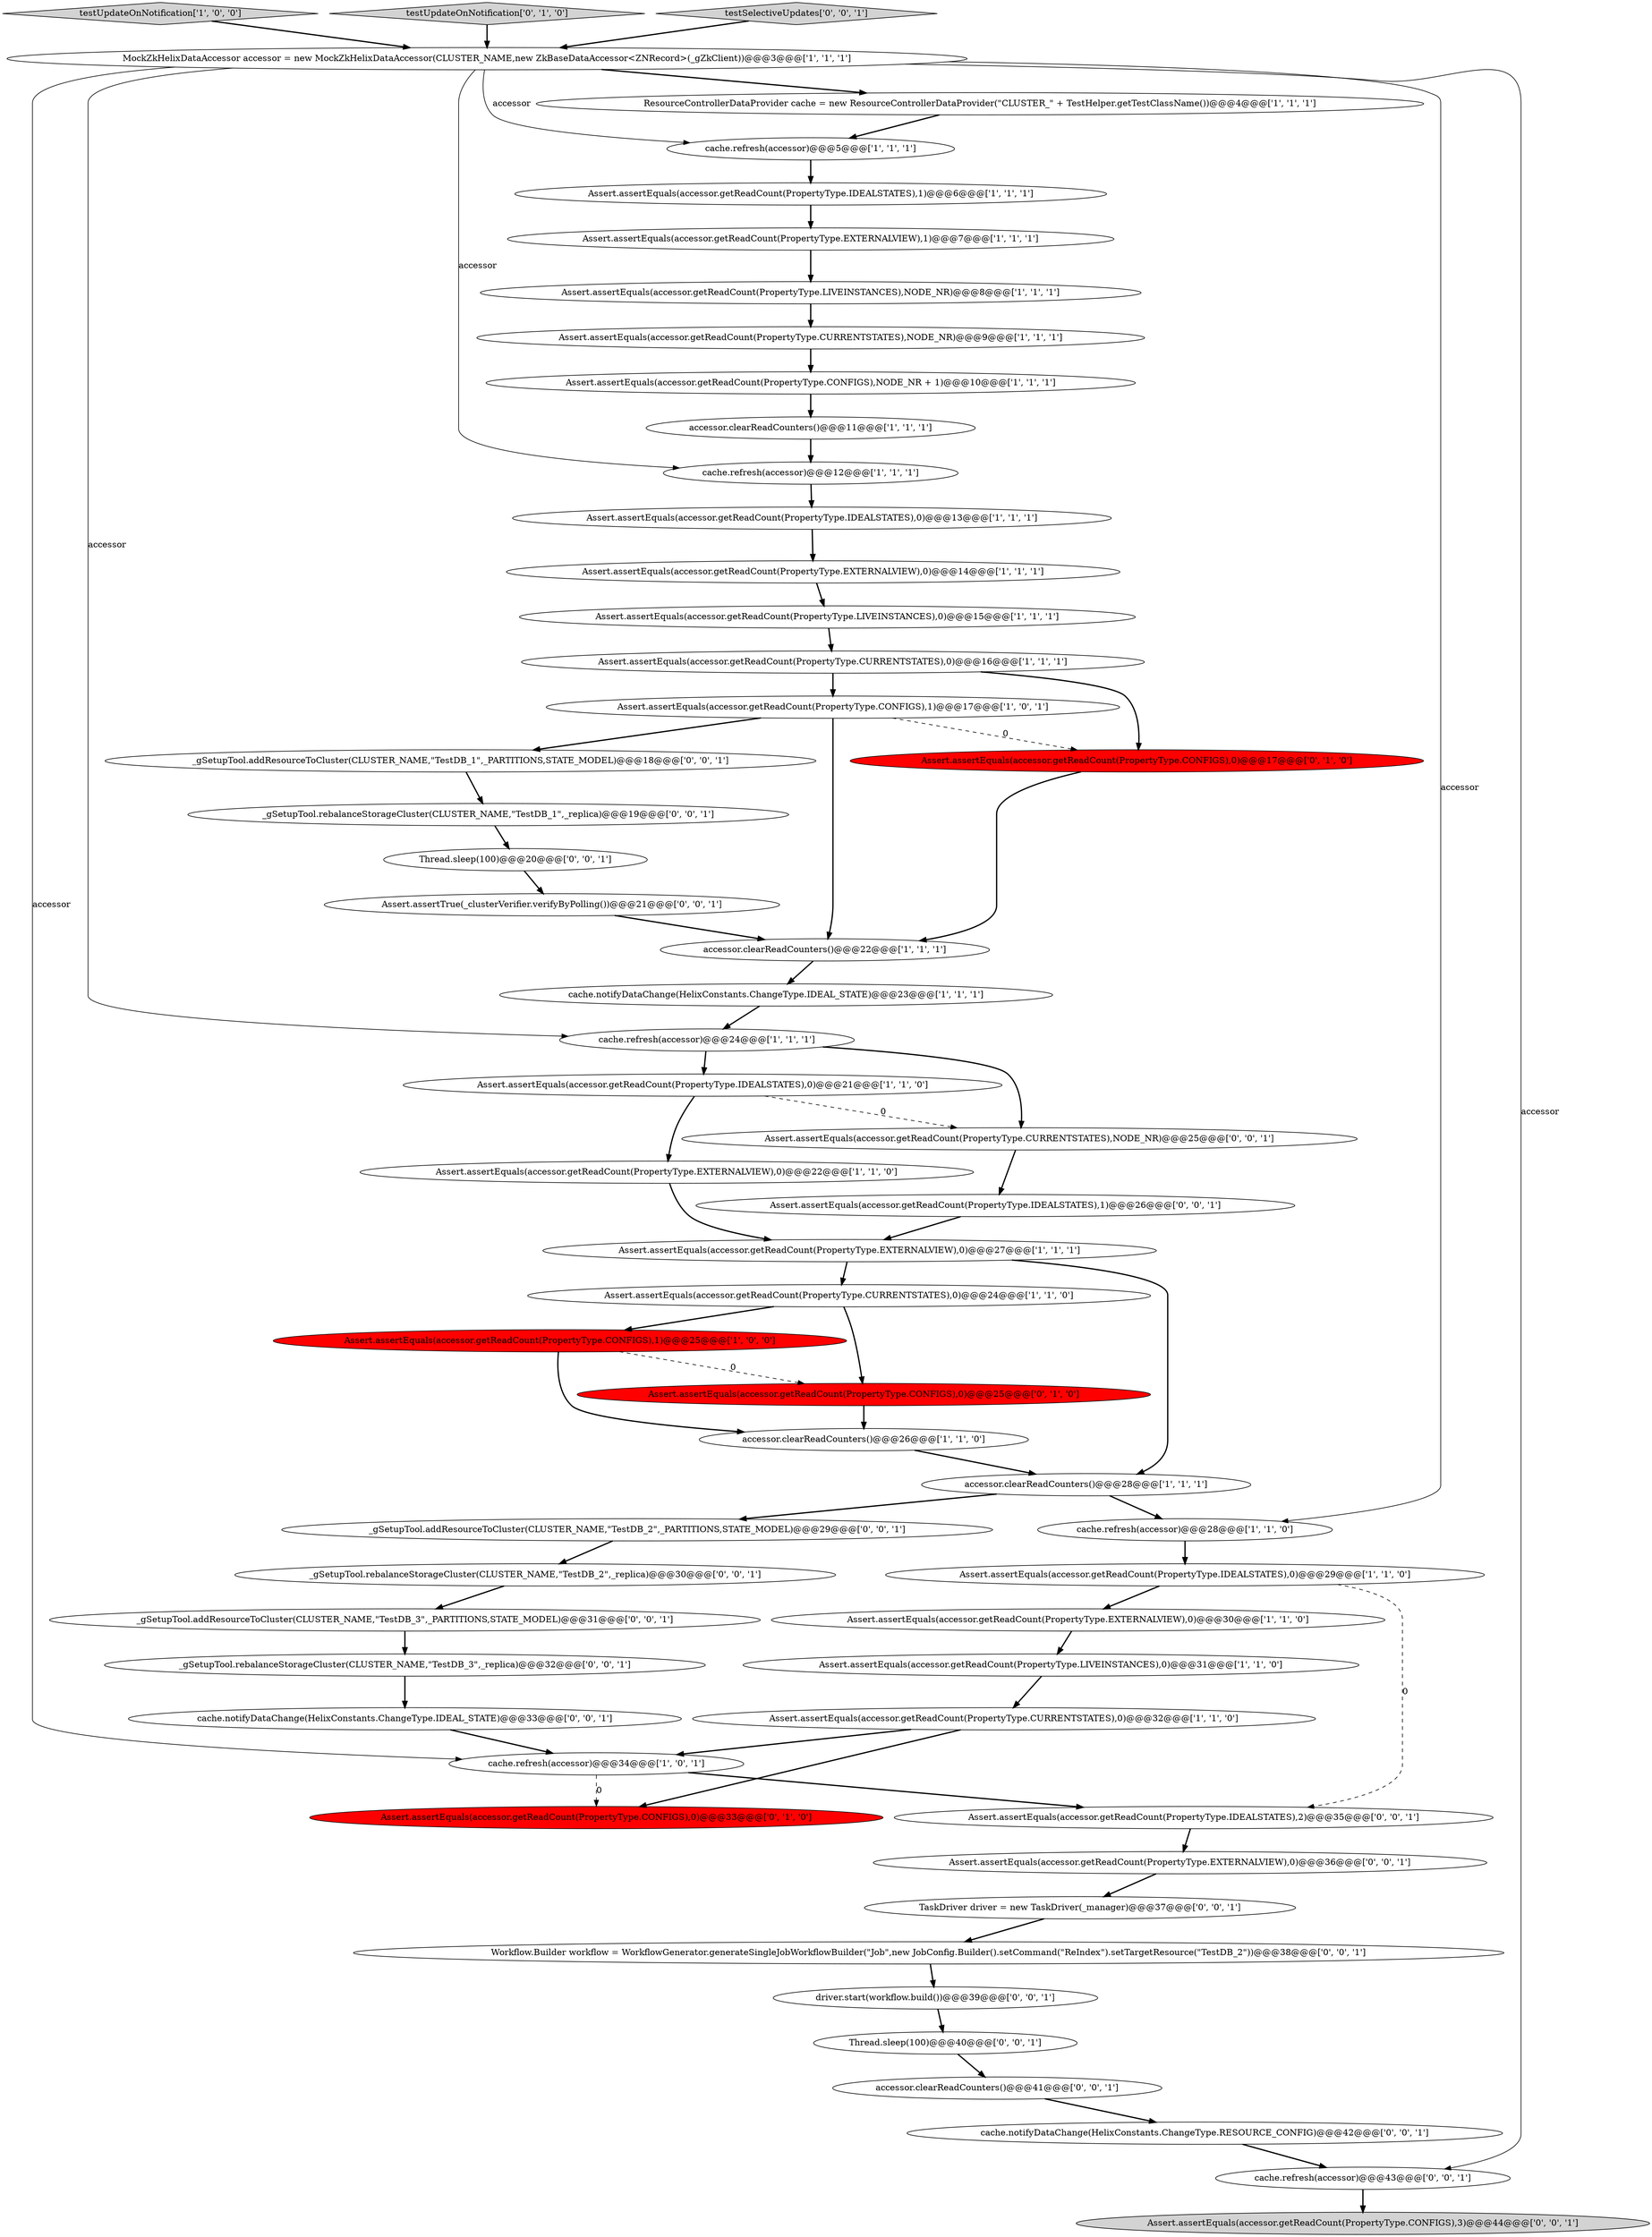 digraph {
10 [style = filled, label = "Assert.assertEquals(accessor.getReadCount(PropertyType.IDEALSTATES),1)@@@6@@@['1', '1', '1']", fillcolor = white, shape = ellipse image = "AAA0AAABBB1BBB"];
53 [style = filled, label = "TaskDriver driver = new TaskDriver(_manager)@@@37@@@['0', '0', '1']", fillcolor = white, shape = ellipse image = "AAA0AAABBB3BBB"];
38 [style = filled, label = "_gSetupTool.addResourceToCluster(CLUSTER_NAME,\"TestDB_3\",_PARTITIONS,STATE_MODEL)@@@31@@@['0', '0', '1']", fillcolor = white, shape = ellipse image = "AAA0AAABBB3BBB"];
47 [style = filled, label = "Assert.assertEquals(accessor.getReadCount(PropertyType.EXTERNALVIEW),0)@@@36@@@['0', '0', '1']", fillcolor = white, shape = ellipse image = "AAA0AAABBB3BBB"];
16 [style = filled, label = "cache.notifyDataChange(HelixConstants.ChangeType.IDEAL_STATE)@@@23@@@['1', '1', '1']", fillcolor = white, shape = ellipse image = "AAA0AAABBB1BBB"];
49 [style = filled, label = "_gSetupTool.addResourceToCluster(CLUSTER_NAME,\"TestDB_2\",_PARTITIONS,STATE_MODEL)@@@29@@@['0', '0', '1']", fillcolor = white, shape = ellipse image = "AAA0AAABBB3BBB"];
11 [style = filled, label = "Assert.assertEquals(accessor.getReadCount(PropertyType.CURRENTSTATES),0)@@@16@@@['1', '1', '1']", fillcolor = white, shape = ellipse image = "AAA0AAABBB1BBB"];
25 [style = filled, label = "MockZkHelixDataAccessor accessor = new MockZkHelixDataAccessor(CLUSTER_NAME,new ZkBaseDataAccessor<ZNRecord>(_gZkClient))@@@3@@@['1', '1', '1']", fillcolor = white, shape = ellipse image = "AAA0AAABBB1BBB"];
37 [style = filled, label = "Workflow.Builder workflow = WorkflowGenerator.generateSingleJobWorkflowBuilder(\"Job\",new JobConfig.Builder().setCommand(\"ReIndex\").setTargetResource(\"TestDB_2\"))@@@38@@@['0', '0', '1']", fillcolor = white, shape = ellipse image = "AAA0AAABBB3BBB"];
29 [style = filled, label = "accessor.clearReadCounters()@@@22@@@['1', '1', '1']", fillcolor = white, shape = ellipse image = "AAA0AAABBB1BBB"];
54 [style = filled, label = "_gSetupTool.addResourceToCluster(CLUSTER_NAME,\"TestDB_1\",_PARTITIONS,STATE_MODEL)@@@18@@@['0', '0', '1']", fillcolor = white, shape = ellipse image = "AAA0AAABBB3BBB"];
0 [style = filled, label = "Assert.assertEquals(accessor.getReadCount(PropertyType.CONFIGS),NODE_NR + 1)@@@10@@@['1', '1', '1']", fillcolor = white, shape = ellipse image = "AAA0AAABBB1BBB"];
51 [style = filled, label = "Assert.assertEquals(accessor.getReadCount(PropertyType.CURRENTSTATES),NODE_NR)@@@25@@@['0', '0', '1']", fillcolor = white, shape = ellipse image = "AAA0AAABBB3BBB"];
18 [style = filled, label = "accessor.clearReadCounters()@@@11@@@['1', '1', '1']", fillcolor = white, shape = ellipse image = "AAA0AAABBB1BBB"];
6 [style = filled, label = "Assert.assertEquals(accessor.getReadCount(PropertyType.CURRENTSTATES),0)@@@24@@@['1', '1', '0']", fillcolor = white, shape = ellipse image = "AAA0AAABBB1BBB"];
3 [style = filled, label = "cache.refresh(accessor)@@@28@@@['1', '1', '0']", fillcolor = white, shape = ellipse image = "AAA0AAABBB1BBB"];
27 [style = filled, label = "Assert.assertEquals(accessor.getReadCount(PropertyType.CONFIGS),1)@@@17@@@['1', '0', '1']", fillcolor = white, shape = ellipse image = "AAA0AAABBB1BBB"];
12 [style = filled, label = "Assert.assertEquals(accessor.getReadCount(PropertyType.IDEALSTATES),0)@@@29@@@['1', '1', '0']", fillcolor = white, shape = ellipse image = "AAA0AAABBB1BBB"];
35 [style = filled, label = "Assert.assertEquals(accessor.getReadCount(PropertyType.CONFIGS),0)@@@25@@@['0', '1', '0']", fillcolor = red, shape = ellipse image = "AAA1AAABBB2BBB"];
45 [style = filled, label = "_gSetupTool.rebalanceStorageCluster(CLUSTER_NAME,\"TestDB_1\",_replica)@@@19@@@['0', '0', '1']", fillcolor = white, shape = ellipse image = "AAA0AAABBB3BBB"];
28 [style = filled, label = "Assert.assertEquals(accessor.getReadCount(PropertyType.EXTERNALVIEW),0)@@@14@@@['1', '1', '1']", fillcolor = white, shape = ellipse image = "AAA0AAABBB1BBB"];
55 [style = filled, label = "Assert.assertTrue(_clusterVerifier.verifyByPolling())@@@21@@@['0', '0', '1']", fillcolor = white, shape = ellipse image = "AAA0AAABBB3BBB"];
41 [style = filled, label = "cache.refresh(accessor)@@@43@@@['0', '0', '1']", fillcolor = white, shape = ellipse image = "AAA0AAABBB3BBB"];
9 [style = filled, label = "testUpdateOnNotification['1', '0', '0']", fillcolor = lightgray, shape = diamond image = "AAA0AAABBB1BBB"];
44 [style = filled, label = "Thread.sleep(100)@@@20@@@['0', '0', '1']", fillcolor = white, shape = ellipse image = "AAA0AAABBB3BBB"];
33 [style = filled, label = "Assert.assertEquals(accessor.getReadCount(PropertyType.CONFIGS),0)@@@33@@@['0', '1', '0']", fillcolor = red, shape = ellipse image = "AAA1AAABBB2BBB"];
4 [style = filled, label = "Assert.assertEquals(accessor.getReadCount(PropertyType.LIVEINSTANCES),NODE_NR)@@@8@@@['1', '1', '1']", fillcolor = white, shape = ellipse image = "AAA0AAABBB1BBB"];
26 [style = filled, label = "ResourceControllerDataProvider cache = new ResourceControllerDataProvider(\"CLUSTER_\" + TestHelper.getTestClassName())@@@4@@@['1', '1', '1']", fillcolor = white, shape = ellipse image = "AAA0AAABBB1BBB"];
48 [style = filled, label = "Assert.assertEquals(accessor.getReadCount(PropertyType.CONFIGS),3)@@@44@@@['0', '0', '1']", fillcolor = lightgray, shape = ellipse image = "AAA0AAABBB3BBB"];
57 [style = filled, label = "driver.start(workflow.build())@@@39@@@['0', '0', '1']", fillcolor = white, shape = ellipse image = "AAA0AAABBB3BBB"];
20 [style = filled, label = "Assert.assertEquals(accessor.getReadCount(PropertyType.EXTERNALVIEW),1)@@@7@@@['1', '1', '1']", fillcolor = white, shape = ellipse image = "AAA0AAABBB1BBB"];
23 [style = filled, label = "Assert.assertEquals(accessor.getReadCount(PropertyType.IDEALSTATES),0)@@@21@@@['1', '1', '0']", fillcolor = white, shape = ellipse image = "AAA0AAABBB1BBB"];
39 [style = filled, label = "cache.notifyDataChange(HelixConstants.ChangeType.IDEAL_STATE)@@@33@@@['0', '0', '1']", fillcolor = white, shape = ellipse image = "AAA0AAABBB3BBB"];
1 [style = filled, label = "accessor.clearReadCounters()@@@26@@@['1', '1', '0']", fillcolor = white, shape = ellipse image = "AAA0AAABBB1BBB"];
50 [style = filled, label = "Thread.sleep(100)@@@40@@@['0', '0', '1']", fillcolor = white, shape = ellipse image = "AAA0AAABBB3BBB"];
30 [style = filled, label = "accessor.clearReadCounters()@@@28@@@['1', '1', '1']", fillcolor = white, shape = ellipse image = "AAA0AAABBB1BBB"];
43 [style = filled, label = "Assert.assertEquals(accessor.getReadCount(PropertyType.IDEALSTATES),1)@@@26@@@['0', '0', '1']", fillcolor = white, shape = ellipse image = "AAA0AAABBB3BBB"];
2 [style = filled, label = "Assert.assertEquals(accessor.getReadCount(PropertyType.CURRENTSTATES),0)@@@32@@@['1', '1', '0']", fillcolor = white, shape = ellipse image = "AAA0AAABBB1BBB"];
8 [style = filled, label = "Assert.assertEquals(accessor.getReadCount(PropertyType.CURRENTSTATES),NODE_NR)@@@9@@@['1', '1', '1']", fillcolor = white, shape = ellipse image = "AAA0AAABBB1BBB"];
13 [style = filled, label = "Assert.assertEquals(accessor.getReadCount(PropertyType.LIVEINSTANCES),0)@@@15@@@['1', '1', '1']", fillcolor = white, shape = ellipse image = "AAA0AAABBB1BBB"];
32 [style = filled, label = "testUpdateOnNotification['0', '1', '0']", fillcolor = lightgray, shape = diamond image = "AAA0AAABBB2BBB"];
42 [style = filled, label = "cache.notifyDataChange(HelixConstants.ChangeType.RESOURCE_CONFIG)@@@42@@@['0', '0', '1']", fillcolor = white, shape = ellipse image = "AAA0AAABBB3BBB"];
19 [style = filled, label = "cache.refresh(accessor)@@@34@@@['1', '0', '1']", fillcolor = white, shape = ellipse image = "AAA0AAABBB1BBB"];
31 [style = filled, label = "cache.refresh(accessor)@@@24@@@['1', '1', '1']", fillcolor = white, shape = ellipse image = "AAA0AAABBB1BBB"];
34 [style = filled, label = "Assert.assertEquals(accessor.getReadCount(PropertyType.CONFIGS),0)@@@17@@@['0', '1', '0']", fillcolor = red, shape = ellipse image = "AAA1AAABBB2BBB"];
7 [style = filled, label = "Assert.assertEquals(accessor.getReadCount(PropertyType.EXTERNALVIEW),0)@@@30@@@['1', '1', '0']", fillcolor = white, shape = ellipse image = "AAA0AAABBB1BBB"];
40 [style = filled, label = "testSelectiveUpdates['0', '0', '1']", fillcolor = lightgray, shape = diamond image = "AAA0AAABBB3BBB"];
22 [style = filled, label = "Assert.assertEquals(accessor.getReadCount(PropertyType.IDEALSTATES),0)@@@13@@@['1', '1', '1']", fillcolor = white, shape = ellipse image = "AAA0AAABBB1BBB"];
56 [style = filled, label = "_gSetupTool.rebalanceStorageCluster(CLUSTER_NAME,\"TestDB_2\",_replica)@@@30@@@['0', '0', '1']", fillcolor = white, shape = ellipse image = "AAA0AAABBB3BBB"];
15 [style = filled, label = "cache.refresh(accessor)@@@12@@@['1', '1', '1']", fillcolor = white, shape = ellipse image = "AAA0AAABBB1BBB"];
21 [style = filled, label = "Assert.assertEquals(accessor.getReadCount(PropertyType.CONFIGS),1)@@@25@@@['1', '0', '0']", fillcolor = red, shape = ellipse image = "AAA1AAABBB1BBB"];
17 [style = filled, label = "Assert.assertEquals(accessor.getReadCount(PropertyType.EXTERNALVIEW),0)@@@22@@@['1', '1', '0']", fillcolor = white, shape = ellipse image = "AAA0AAABBB1BBB"];
36 [style = filled, label = "Assert.assertEquals(accessor.getReadCount(PropertyType.IDEALSTATES),2)@@@35@@@['0', '0', '1']", fillcolor = white, shape = ellipse image = "AAA0AAABBB3BBB"];
52 [style = filled, label = "_gSetupTool.rebalanceStorageCluster(CLUSTER_NAME,\"TestDB_3\",_replica)@@@32@@@['0', '0', '1']", fillcolor = white, shape = ellipse image = "AAA0AAABBB3BBB"];
46 [style = filled, label = "accessor.clearReadCounters()@@@41@@@['0', '0', '1']", fillcolor = white, shape = ellipse image = "AAA0AAABBB3BBB"];
24 [style = filled, label = "Assert.assertEquals(accessor.getReadCount(PropertyType.EXTERNALVIEW),0)@@@27@@@['1', '1', '1']", fillcolor = white, shape = ellipse image = "AAA0AAABBB1BBB"];
14 [style = filled, label = "cache.refresh(accessor)@@@5@@@['1', '1', '1']", fillcolor = white, shape = ellipse image = "AAA0AAABBB1BBB"];
5 [style = filled, label = "Assert.assertEquals(accessor.getReadCount(PropertyType.LIVEINSTANCES),0)@@@31@@@['1', '1', '0']", fillcolor = white, shape = ellipse image = "AAA0AAABBB1BBB"];
47->53 [style = bold, label=""];
34->29 [style = bold, label=""];
54->45 [style = bold, label=""];
56->38 [style = bold, label=""];
39->19 [style = bold, label=""];
10->20 [style = bold, label=""];
2->19 [style = bold, label=""];
31->23 [style = bold, label=""];
6->35 [style = bold, label=""];
52->39 [style = bold, label=""];
36->47 [style = bold, label=""];
42->41 [style = bold, label=""];
55->29 [style = bold, label=""];
25->19 [style = solid, label="accessor"];
57->50 [style = bold, label=""];
38->52 [style = bold, label=""];
46->42 [style = bold, label=""];
23->51 [style = dashed, label="0"];
6->21 [style = bold, label=""];
50->46 [style = bold, label=""];
18->15 [style = bold, label=""];
26->14 [style = bold, label=""];
40->25 [style = bold, label=""];
14->10 [style = bold, label=""];
28->13 [style = bold, label=""];
22->28 [style = bold, label=""];
19->36 [style = bold, label=""];
3->12 [style = bold, label=""];
30->49 [style = bold, label=""];
1->30 [style = bold, label=""];
25->3 [style = solid, label="accessor"];
13->11 [style = bold, label=""];
45->44 [style = bold, label=""];
12->7 [style = bold, label=""];
15->22 [style = bold, label=""];
20->4 [style = bold, label=""];
24->30 [style = bold, label=""];
25->14 [style = solid, label="accessor"];
8->0 [style = bold, label=""];
53->37 [style = bold, label=""];
41->48 [style = bold, label=""];
5->2 [style = bold, label=""];
7->5 [style = bold, label=""];
17->24 [style = bold, label=""];
11->34 [style = bold, label=""];
44->55 [style = bold, label=""];
35->1 [style = bold, label=""];
31->51 [style = bold, label=""];
25->41 [style = solid, label="accessor"];
30->3 [style = bold, label=""];
12->36 [style = dashed, label="0"];
16->31 [style = bold, label=""];
43->24 [style = bold, label=""];
9->25 [style = bold, label=""];
21->1 [style = bold, label=""];
25->26 [style = bold, label=""];
32->25 [style = bold, label=""];
25->31 [style = solid, label="accessor"];
2->33 [style = bold, label=""];
27->54 [style = bold, label=""];
4->8 [style = bold, label=""];
0->18 [style = bold, label=""];
23->17 [style = bold, label=""];
51->43 [style = bold, label=""];
49->56 [style = bold, label=""];
21->35 [style = dashed, label="0"];
27->29 [style = bold, label=""];
24->6 [style = bold, label=""];
19->33 [style = dashed, label="0"];
29->16 [style = bold, label=""];
27->34 [style = dashed, label="0"];
25->15 [style = solid, label="accessor"];
11->27 [style = bold, label=""];
37->57 [style = bold, label=""];
}
